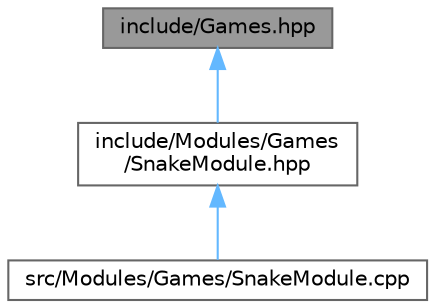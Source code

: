digraph "include/Games.hpp"
{
 // LATEX_PDF_SIZE
  bgcolor="transparent";
  edge [fontname=Helvetica,fontsize=10,labelfontname=Helvetica,labelfontsize=10];
  node [fontname=Helvetica,fontsize=10,shape=box,height=0.2,width=0.4];
  Node1 [label="include/Games.hpp",height=0.2,width=0.4,color="gray40", fillcolor="grey60", style="filled", fontcolor="black",tooltip=" "];
  Node1 -> Node2 [dir="back",color="steelblue1",style="solid"];
  Node2 [label="include/Modules/Games\l/SnakeModule.hpp",height=0.2,width=0.4,color="grey40", fillcolor="white", style="filled",URL="$SnakeModule_8hpp.html",tooltip="Ce fichier implémente le jeu Snake."];
  Node2 -> Node3 [dir="back",color="steelblue1",style="solid"];
  Node3 [label="src/Modules/Games/SnakeModule.cpp",height=0.2,width=0.4,color="grey40", fillcolor="white", style="filled",URL="$SnakeModule_8cpp.html",tooltip=" "];
}
